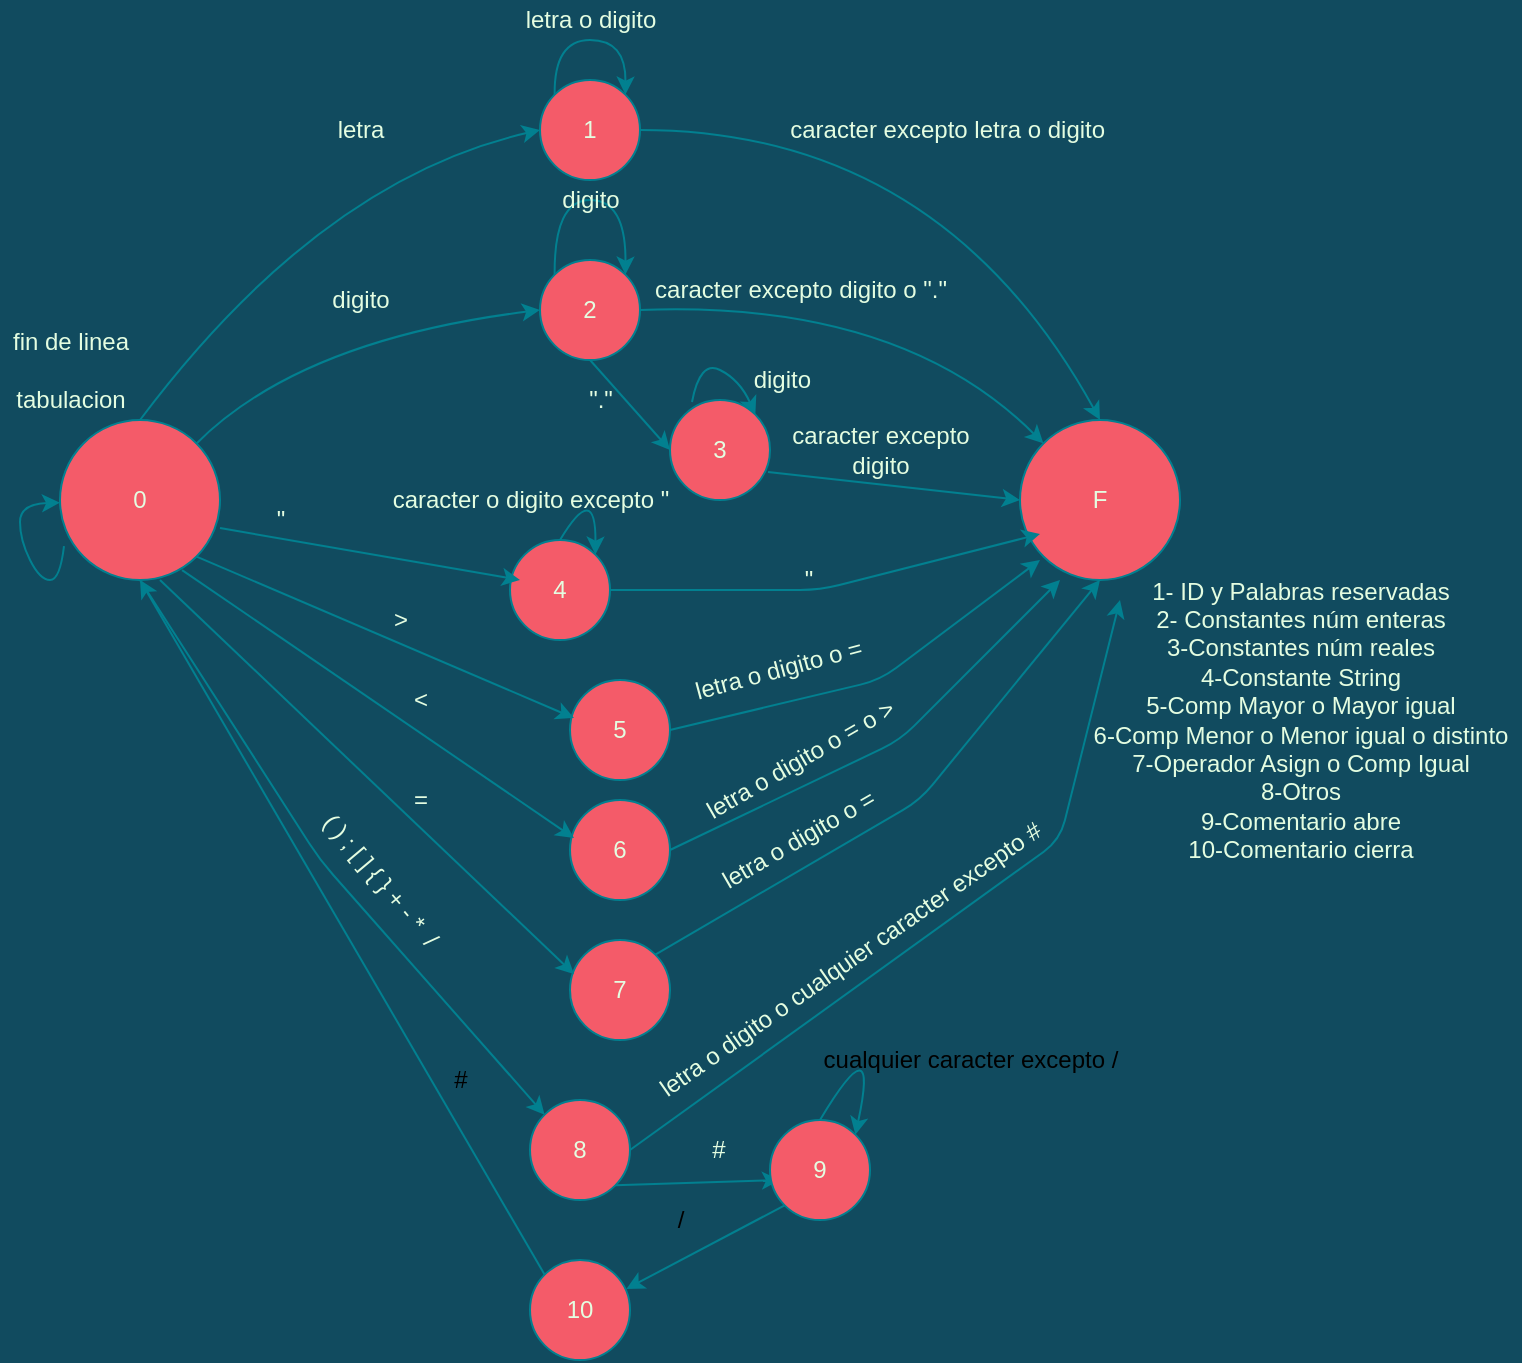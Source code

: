 <mxfile>
    <diagram id="QFU0UP-GyJwQOvjJOeYV" name="Página-1">
        <mxGraphModel dx="853" dy="557" grid="1" gridSize="10" guides="1" tooltips="1" connect="1" arrows="1" fold="1" page="1" pageScale="1" pageWidth="827" pageHeight="1169" background="#114B5F" math="0" shadow="0">
            <root>
                <mxCell id="0"/>
                <mxCell id="1" parent="0"/>
                <mxCell id="3" value="0" style="ellipse;whiteSpace=wrap;html=1;aspect=fixed;fillColor=#F45B69;strokeColor=#028090;fontColor=#E4FDE1;" parent="1" vertex="1">
                    <mxGeometry x="30" y="640" width="80" height="80" as="geometry"/>
                </mxCell>
                <mxCell id="4" value="1" style="ellipse;whiteSpace=wrap;html=1;aspect=fixed;fillColor=#F45B69;strokeColor=#028090;fontColor=#E4FDE1;" parent="1" vertex="1">
                    <mxGeometry x="270" y="470" width="50" height="50" as="geometry"/>
                </mxCell>
                <mxCell id="5" value="2" style="ellipse;whiteSpace=wrap;html=1;aspect=fixed;fillColor=#F45B69;strokeColor=#028090;fontColor=#E4FDE1;" parent="1" vertex="1">
                    <mxGeometry x="270" y="560" width="50" height="50" as="geometry"/>
                </mxCell>
                <mxCell id="6" value="3" style="ellipse;whiteSpace=wrap;html=1;aspect=fixed;fillColor=#F45B69;strokeColor=#028090;fontColor=#E4FDE1;" parent="1" vertex="1">
                    <mxGeometry x="335" y="630" width="50" height="50" as="geometry"/>
                </mxCell>
                <mxCell id="7" value="4" style="ellipse;whiteSpace=wrap;html=1;aspect=fixed;fillColor=#F45B69;strokeColor=#028090;fontColor=#E4FDE1;" parent="1" vertex="1">
                    <mxGeometry x="255" y="700" width="50" height="50" as="geometry"/>
                </mxCell>
                <mxCell id="12" value="" style="endArrow=classic;html=1;exitX=0.5;exitY=1;exitDx=0;exitDy=0;entryX=0;entryY=0.5;entryDx=0;entryDy=0;strokeColor=#028090;labelBackgroundColor=#114B5F;fontColor=#E4FDE1;" parent="1" source="5" target="6" edge="1">
                    <mxGeometry width="50" height="50" relative="1" as="geometry">
                        <mxPoint x="108.284" y="661.716" as="sourcePoint"/>
                        <mxPoint x="280" y="595" as="targetPoint"/>
                    </mxGeometry>
                </mxCell>
                <mxCell id="15" value="" style="curved=1;endArrow=classic;html=1;exitX=0;exitY=0;exitDx=0;exitDy=0;entryX=1;entryY=0;entryDx=0;entryDy=0;strokeColor=#028090;labelBackgroundColor=#114B5F;fontColor=#E4FDE1;" parent="1" source="4" target="4" edge="1">
                    <mxGeometry width="50" height="50" relative="1" as="geometry">
                        <mxPoint x="390" y="730" as="sourcePoint"/>
                        <mxPoint x="440" y="680" as="targetPoint"/>
                        <Array as="points">
                            <mxPoint x="277" y="450"/>
                            <mxPoint x="313" y="450"/>
                        </Array>
                    </mxGeometry>
                </mxCell>
                <mxCell id="24" value="" style="curved=1;endArrow=classic;html=1;exitX=0;exitY=0;exitDx=0;exitDy=0;entryX=1;entryY=0;entryDx=0;entryDy=0;strokeColor=#028090;labelBackgroundColor=#114B5F;fontColor=#E4FDE1;" parent="1" source="5" target="5" edge="1">
                    <mxGeometry width="50" height="50" relative="1" as="geometry">
                        <mxPoint x="270" y="560" as="sourcePoint"/>
                        <mxPoint x="305.355" y="560" as="targetPoint"/>
                        <Array as="points">
                            <mxPoint x="277" y="530"/>
                            <mxPoint x="313" y="530"/>
                        </Array>
                    </mxGeometry>
                </mxCell>
                <mxCell id="25" value="letra o digito" style="text;html=1;align=center;verticalAlign=middle;resizable=0;points=[];autosize=1;strokeColor=none;fontColor=#E4FDE1;" parent="1" vertex="1">
                    <mxGeometry x="255" y="430" width="80" height="20" as="geometry"/>
                </mxCell>
                <mxCell id="26" value="digito" style="text;html=1;align=center;verticalAlign=middle;resizable=0;points=[];autosize=1;strokeColor=none;fontColor=#E4FDE1;" parent="1" vertex="1">
                    <mxGeometry x="275" y="520" width="40" height="20" as="geometry"/>
                </mxCell>
                <mxCell id="27" value="letra" style="text;html=1;align=center;verticalAlign=middle;resizable=0;points=[];autosize=1;strokeColor=none;fontColor=#E4FDE1;" parent="1" vertex="1">
                    <mxGeometry x="160" y="485" width="40" height="20" as="geometry"/>
                </mxCell>
                <mxCell id="28" value="digito" style="text;html=1;align=center;verticalAlign=middle;resizable=0;points=[];autosize=1;strokeColor=none;fontColor=#E4FDE1;" parent="1" vertex="1">
                    <mxGeometry x="160" y="570" width="40" height="20" as="geometry"/>
                </mxCell>
                <mxCell id="44" value="F" style="ellipse;whiteSpace=wrap;html=1;aspect=fixed;fillColor=#F45B69;strokeColor=#028090;fontColor=#E4FDE1;" parent="1" vertex="1">
                    <mxGeometry x="510" y="640" width="80" height="80" as="geometry"/>
                </mxCell>
                <mxCell id="48" value="" style="curved=1;endArrow=classic;html=1;exitX=1;exitY=0.5;exitDx=0;exitDy=0;entryX=0.5;entryY=0;entryDx=0;entryDy=0;strokeColor=#028090;labelBackgroundColor=#114B5F;fontColor=#E4FDE1;" parent="1" source="4" target="44" edge="1">
                    <mxGeometry width="50" height="50" relative="1" as="geometry">
                        <mxPoint x="340" y="500" as="sourcePoint"/>
                        <mxPoint x="580" y="650" as="targetPoint"/>
                        <Array as="points">
                            <mxPoint x="470" y="495"/>
                        </Array>
                    </mxGeometry>
                </mxCell>
                <mxCell id="49" value="caracter excepto letra o digito&amp;nbsp;&lt;br&gt;" style="text;html=1;align=center;verticalAlign=middle;resizable=0;points=[];autosize=1;strokeColor=none;fontColor=#E4FDE1;" parent="1" vertex="1">
                    <mxGeometry x="385" y="485" width="180" height="20" as="geometry"/>
                </mxCell>
                <mxCell id="50" value="" style="curved=1;endArrow=classic;html=1;exitX=0.5;exitY=0;exitDx=0;exitDy=0;entryX=0;entryY=0.5;entryDx=0;entryDy=0;strokeColor=#028090;labelBackgroundColor=#114B5F;fontColor=#E4FDE1;" parent="1" source="3" target="4" edge="1">
                    <mxGeometry width="50" height="50" relative="1" as="geometry">
                        <mxPoint x="330" y="505" as="sourcePoint"/>
                        <mxPoint x="590" y="660" as="targetPoint"/>
                        <Array as="points">
                            <mxPoint x="160" y="520"/>
                        </Array>
                    </mxGeometry>
                </mxCell>
                <mxCell id="51" value="" style="curved=1;endArrow=classic;html=1;exitX=1;exitY=0.5;exitDx=0;exitDy=0;entryX=0;entryY=0;entryDx=0;entryDy=0;strokeColor=#028090;labelBackgroundColor=#114B5F;fontColor=#E4FDE1;" parent="1" source="5" target="44" edge="1">
                    <mxGeometry width="50" height="50" relative="1" as="geometry">
                        <mxPoint x="330" y="505" as="sourcePoint"/>
                        <mxPoint x="560" y="650" as="targetPoint"/>
                        <Array as="points">
                            <mxPoint x="450" y="580"/>
                        </Array>
                    </mxGeometry>
                </mxCell>
                <mxCell id="52" value="caracter excepto digito o &quot;.&quot;" style="text;html=1;align=center;verticalAlign=middle;resizable=0;points=[];autosize=1;strokeColor=none;fontColor=#E4FDE1;" parent="1" vertex="1">
                    <mxGeometry x="320" y="565" width="160" height="20" as="geometry"/>
                </mxCell>
                <mxCell id="53" value="" style="curved=1;endArrow=classic;html=1;exitX=1;exitY=0;exitDx=0;exitDy=0;entryX=0;entryY=0.5;entryDx=0;entryDy=0;strokeColor=#028090;labelBackgroundColor=#114B5F;fontColor=#E4FDE1;" parent="1" source="3" target="5" edge="1">
                    <mxGeometry width="50" height="50" relative="1" as="geometry">
                        <mxPoint x="330" y="595" as="sourcePoint"/>
                        <mxPoint x="531.716" y="661.716" as="targetPoint"/>
                        <Array as="points">
                            <mxPoint x="150" y="600"/>
                        </Array>
                    </mxGeometry>
                </mxCell>
                <mxCell id="58" value="&quot;.&quot;" style="text;html=1;align=center;verticalAlign=middle;resizable=0;points=[];autosize=1;strokeColor=none;fontColor=#E4FDE1;" parent="1" vertex="1">
                    <mxGeometry x="285" y="620" width="30" height="20" as="geometry"/>
                </mxCell>
                <mxCell id="61" value="&amp;nbsp;digito" style="text;html=1;align=center;verticalAlign=middle;resizable=0;points=[];autosize=1;strokeColor=none;fontColor=#E4FDE1;" parent="1" vertex="1">
                    <mxGeometry x="364" y="610" width="50" height="20" as="geometry"/>
                </mxCell>
                <mxCell id="63" value="" style="curved=1;endArrow=classic;html=1;exitX=0.5;exitY=0;exitDx=0;exitDy=0;entryX=1;entryY=0;entryDx=0;entryDy=0;strokeColor=#028090;labelBackgroundColor=#114B5F;fontColor=#E4FDE1;" parent="1" source="7" target="7" edge="1">
                    <mxGeometry width="50" height="50" relative="1" as="geometry">
                        <mxPoint x="405" y="620" as="sourcePoint"/>
                        <mxPoint x="455" y="570" as="targetPoint"/>
                        <Array as="points">
                            <mxPoint x="298" y="670"/>
                        </Array>
                    </mxGeometry>
                </mxCell>
                <mxCell id="64" value="caracter o digito excepto &quot;" style="text;html=1;align=center;verticalAlign=middle;resizable=0;points=[];autosize=1;strokeColor=none;fontColor=#E4FDE1;" parent="1" vertex="1">
                    <mxGeometry x="190" y="670" width="150" height="20" as="geometry"/>
                </mxCell>
                <mxCell id="65" value="( ) ; [ ] { } + - *&amp;nbsp; /" style="text;html=1;align=center;verticalAlign=middle;resizable=0;points=[];autosize=1;strokeColor=none;fontColor=#E4FDE1;rotation=50;" parent="1" vertex="1">
                    <mxGeometry x="140" y="860" width="100" height="20" as="geometry"/>
                </mxCell>
                <mxCell id="66" value="fin de linea&lt;br&gt;&lt;br&gt;tabulacion" style="text;html=1;align=center;verticalAlign=middle;resizable=0;points=[];autosize=1;strokeColor=none;fontColor=#E4FDE1;" parent="1" vertex="1">
                    <mxGeometry y="590" width="70" height="50" as="geometry"/>
                </mxCell>
                <mxCell id="TTyH1HmlyQCVDBMM2mBQ-66" value="" style="curved=1;endArrow=classic;html=1;exitX=0.22;exitY=0.02;exitDx=0;exitDy=0;entryX=1;entryY=0;entryDx=0;entryDy=0;strokeColor=#028090;labelBackgroundColor=#114B5F;fontColor=#E4FDE1;exitPerimeter=0;" parent="1" source="6" target="6" edge="1">
                    <mxGeometry width="50" height="50" relative="1" as="geometry">
                        <mxPoint x="287.322" y="577.322" as="sourcePoint"/>
                        <mxPoint x="322.678" y="577.322" as="targetPoint"/>
                        <Array as="points">
                            <mxPoint x="350" y="610"/>
                            <mxPoint x="370" y="620"/>
                        </Array>
                    </mxGeometry>
                </mxCell>
                <mxCell id="TTyH1HmlyQCVDBMM2mBQ-69" value="" style="endArrow=classic;html=1;fontColor=#E4FDE1;strokeColor=#028090;fillColor=#F45B69;exitX=0.98;exitY=0.72;exitDx=0;exitDy=0;exitPerimeter=0;entryX=0;entryY=0.5;entryDx=0;entryDy=0;" parent="1" source="6" target="44" edge="1">
                    <mxGeometry width="50" height="50" relative="1" as="geometry">
                        <mxPoint x="390" y="720" as="sourcePoint"/>
                        <mxPoint x="440" y="670" as="targetPoint"/>
                    </mxGeometry>
                </mxCell>
                <mxCell id="TTyH1HmlyQCVDBMM2mBQ-71" value="&amp;nbsp;caracter excepto&amp;nbsp;&lt;br&gt;digito" style="text;html=1;align=center;verticalAlign=middle;resizable=0;points=[];autosize=1;strokeColor=none;fontColor=#E4FDE1;" parent="1" vertex="1">
                    <mxGeometry x="385" y="640" width="110" height="30" as="geometry"/>
                </mxCell>
                <mxCell id="TTyH1HmlyQCVDBMM2mBQ-73" value="" style="endArrow=classic;html=1;fontColor=#E4FDE1;strokeColor=#028090;fillColor=#F45B69;exitX=1;exitY=0.675;exitDx=0;exitDy=0;exitPerimeter=0;" parent="1" source="3" edge="1">
                    <mxGeometry width="50" height="50" relative="1" as="geometry">
                        <mxPoint x="390" y="720" as="sourcePoint"/>
                        <mxPoint x="260" y="720" as="targetPoint"/>
                    </mxGeometry>
                </mxCell>
                <mxCell id="TTyH1HmlyQCVDBMM2mBQ-74" value="&quot;" style="text;html=1;align=center;verticalAlign=middle;resizable=0;points=[];autosize=1;strokeColor=none;fontColor=#E4FDE1;" parent="1" vertex="1">
                    <mxGeometry x="130" y="680" width="20" height="20" as="geometry"/>
                </mxCell>
                <mxCell id="TTyH1HmlyQCVDBMM2mBQ-75" value="" style="endArrow=classic;html=1;fontColor=#E4FDE1;strokeColor=#028090;fillColor=#F45B69;exitX=1;exitY=0.5;exitDx=0;exitDy=0;" parent="1" source="7" edge="1">
                    <mxGeometry width="50" height="50" relative="1" as="geometry">
                        <mxPoint x="390" y="920" as="sourcePoint"/>
                        <mxPoint x="520" y="697" as="targetPoint"/>
                        <Array as="points">
                            <mxPoint x="410" y="725"/>
                        </Array>
                    </mxGeometry>
                </mxCell>
                <mxCell id="TTyH1HmlyQCVDBMM2mBQ-76" value="&quot;" style="text;html=1;align=center;verticalAlign=middle;resizable=0;points=[];autosize=1;strokeColor=none;fontColor=#E4FDE1;" parent="1" vertex="1">
                    <mxGeometry x="394" y="710" width="20" height="20" as="geometry"/>
                </mxCell>
                <mxCell id="TTyH1HmlyQCVDBMM2mBQ-77" value="8" style="ellipse;whiteSpace=wrap;html=1;aspect=fixed;fillColor=#F45B69;strokeColor=#028090;fontColor=#E4FDE1;" parent="1" vertex="1">
                    <mxGeometry x="265" y="980" width="50" height="50" as="geometry"/>
                </mxCell>
                <mxCell id="TTyH1HmlyQCVDBMM2mBQ-78" value="1- ID y Palabras reservadas&lt;br&gt;2- Constantes núm enteras&lt;br&gt;3-Constantes núm reales&lt;br&gt;4-Constante String&lt;br&gt;5-Comp Mayor o Mayor igual&lt;br&gt;6-Comp Menor o Menor igual o distinto&lt;br&gt;7-Operador Asign o Comp Igual&lt;br&gt;8-Otros&lt;br&gt;9-Comentario abre&lt;br&gt;10-Comentario cierra" style="text;html=1;align=center;verticalAlign=middle;resizable=0;points=[];autosize=1;strokeColor=none;fontColor=#E4FDE1;" parent="1" vertex="1">
                    <mxGeometry x="540" y="720" width="220" height="140" as="geometry"/>
                </mxCell>
                <mxCell id="hIyj2-_jxFQF1N7yce7v-73" value="5" style="ellipse;whiteSpace=wrap;html=1;aspect=fixed;fillColor=#F45B69;strokeColor=#028090;fontColor=#E4FDE1;" parent="1" vertex="1">
                    <mxGeometry x="285" y="770" width="50" height="50" as="geometry"/>
                </mxCell>
                <mxCell id="hIyj2-_jxFQF1N7yce7v-74" value="" style="endArrow=classic;html=1;fontColor=#E4FDE1;strokeColor=#028090;fillColor=#F45B69;exitX=1;exitY=1;exitDx=0;exitDy=0;entryX=0.04;entryY=0.38;entryDx=0;entryDy=0;entryPerimeter=0;" parent="1" source="3" target="hIyj2-_jxFQF1N7yce7v-73" edge="1">
                    <mxGeometry width="50" height="50" relative="1" as="geometry">
                        <mxPoint x="120" y="704" as="sourcePoint"/>
                        <mxPoint x="270" y="730" as="targetPoint"/>
                    </mxGeometry>
                </mxCell>
                <mxCell id="hIyj2-_jxFQF1N7yce7v-75" value="6" style="ellipse;whiteSpace=wrap;html=1;aspect=fixed;fillColor=#F45B69;strokeColor=#028090;fontColor=#E4FDE1;" parent="1" vertex="1">
                    <mxGeometry x="285" y="830" width="50" height="50" as="geometry"/>
                </mxCell>
                <mxCell id="hIyj2-_jxFQF1N7yce7v-76" value="7" style="ellipse;whiteSpace=wrap;html=1;aspect=fixed;fillColor=#F45B69;strokeColor=#028090;fontColor=#E4FDE1;" parent="1" vertex="1">
                    <mxGeometry x="285" y="900" width="50" height="50" as="geometry"/>
                </mxCell>
                <mxCell id="hIyj2-_jxFQF1N7yce7v-77" value="" style="endArrow=classic;html=1;fontColor=#E4FDE1;strokeColor=#028090;fillColor=#F45B69;exitX=0.763;exitY=0.938;exitDx=0;exitDy=0;entryX=0.04;entryY=0.38;entryDx=0;entryDy=0;entryPerimeter=0;exitPerimeter=0;" parent="1" source="3" target="hIyj2-_jxFQF1N7yce7v-75" edge="1">
                    <mxGeometry width="50" height="50" relative="1" as="geometry">
                        <mxPoint x="108.284" y="718.284" as="sourcePoint"/>
                        <mxPoint x="297" y="799" as="targetPoint"/>
                    </mxGeometry>
                </mxCell>
                <mxCell id="hIyj2-_jxFQF1N7yce7v-78" value="" style="endArrow=classic;html=1;fontColor=#E4FDE1;strokeColor=#028090;fillColor=#F45B69;exitX=0.625;exitY=1;exitDx=0;exitDy=0;entryX=0.04;entryY=0.34;entryDx=0;entryDy=0;entryPerimeter=0;exitPerimeter=0;" parent="1" source="3" target="hIyj2-_jxFQF1N7yce7v-76" edge="1">
                    <mxGeometry width="50" height="50" relative="1" as="geometry">
                        <mxPoint x="118.284" y="728.284" as="sourcePoint"/>
                        <mxPoint x="307" y="809" as="targetPoint"/>
                    </mxGeometry>
                </mxCell>
                <mxCell id="hIyj2-_jxFQF1N7yce7v-80" value="" style="endArrow=classic;html=1;fontColor=#E4FDE1;strokeColor=#028090;fillColor=#F45B69;exitX=1;exitY=0.5;exitDx=0;exitDy=0;" parent="1" source="hIyj2-_jxFQF1N7yce7v-73" edge="1">
                    <mxGeometry width="50" height="50" relative="1" as="geometry">
                        <mxPoint x="128.284" y="738.284" as="sourcePoint"/>
                        <mxPoint x="520" y="710" as="targetPoint"/>
                        <Array as="points">
                            <mxPoint x="440" y="770"/>
                        </Array>
                    </mxGeometry>
                </mxCell>
                <mxCell id="hIyj2-_jxFQF1N7yce7v-81" value="" style="endArrow=classic;html=1;fontColor=#E4FDE1;strokeColor=#028090;fillColor=#F45B69;exitX=1;exitY=0.5;exitDx=0;exitDy=0;" parent="1" source="hIyj2-_jxFQF1N7yce7v-75" edge="1">
                    <mxGeometry width="50" height="50" relative="1" as="geometry">
                        <mxPoint x="345" y="805" as="sourcePoint"/>
                        <mxPoint x="530" y="720" as="targetPoint"/>
                        <Array as="points">
                            <mxPoint x="450" y="800"/>
                        </Array>
                    </mxGeometry>
                </mxCell>
                <mxCell id="hIyj2-_jxFQF1N7yce7v-82" value="" style="endArrow=classic;html=1;fontColor=#E4FDE1;strokeColor=#028090;fillColor=#F45B69;entryX=0.5;entryY=1;entryDx=0;entryDy=0;exitX=1;exitY=0;exitDx=0;exitDy=0;" parent="1" source="hIyj2-_jxFQF1N7yce7v-76" target="44" edge="1">
                    <mxGeometry width="50" height="50" relative="1" as="geometry">
                        <mxPoint x="340" y="910" as="sourcePoint"/>
                        <mxPoint x="540" y="730" as="targetPoint"/>
                        <Array as="points">
                            <mxPoint x="460" y="830"/>
                        </Array>
                    </mxGeometry>
                </mxCell>
                <mxCell id="hIyj2-_jxFQF1N7yce7v-83" value="&amp;gt;" style="text;html=1;align=center;verticalAlign=middle;resizable=0;points=[];autosize=1;strokeColor=none;fontColor=#E4FDE1;" parent="1" vertex="1">
                    <mxGeometry x="190" y="730" width="20" height="20" as="geometry"/>
                </mxCell>
                <mxCell id="hIyj2-_jxFQF1N7yce7v-84" value="&amp;lt;" style="text;html=1;align=center;verticalAlign=middle;resizable=0;points=[];autosize=1;strokeColor=none;fontColor=#E4FDE1;" parent="1" vertex="1">
                    <mxGeometry x="200" y="770" width="20" height="20" as="geometry"/>
                </mxCell>
                <mxCell id="hIyj2-_jxFQF1N7yce7v-85" value="=" style="text;html=1;align=center;verticalAlign=middle;resizable=0;points=[];autosize=1;strokeColor=none;fontColor=#E4FDE1;" parent="1" vertex="1">
                    <mxGeometry x="200" y="820" width="20" height="20" as="geometry"/>
                </mxCell>
                <mxCell id="hIyj2-_jxFQF1N7yce7v-86" value="letra o digito o =" style="text;html=1;align=center;verticalAlign=middle;resizable=0;points=[];autosize=1;strokeColor=none;fontColor=#E4FDE1;rotation=-15;" parent="1" vertex="1">
                    <mxGeometry x="339" y="755" width="100" height="20" as="geometry"/>
                </mxCell>
                <mxCell id="hIyj2-_jxFQF1N7yce7v-87" value="letra o digito o = o &amp;gt;" style="text;html=1;align=center;verticalAlign=middle;resizable=0;points=[];autosize=1;strokeColor=none;fontColor=#E4FDE1;rotation=-30;" parent="1" vertex="1">
                    <mxGeometry x="340" y="800" width="120" height="20" as="geometry"/>
                </mxCell>
                <mxCell id="hIyj2-_jxFQF1N7yce7v-88" value="letra o digito o =&lt;br&gt;" style="text;html=1;align=center;verticalAlign=middle;resizable=0;points=[];autosize=1;strokeColor=none;fontColor=#E4FDE1;rotation=-30;" parent="1" vertex="1">
                    <mxGeometry x="349" y="840" width="100" height="20" as="geometry"/>
                </mxCell>
                <mxCell id="hIyj2-_jxFQF1N7yce7v-89" value="" style="endArrow=classic;html=1;fontColor=#E4FDE1;strokeColor=#028090;fillColor=#F45B69;exitX=0.5;exitY=1;exitDx=0;exitDy=0;entryX=0;entryY=0;entryDx=0;entryDy=0;" parent="1" source="3" target="TTyH1HmlyQCVDBMM2mBQ-77" edge="1">
                    <mxGeometry width="50" height="50" relative="1" as="geometry">
                        <mxPoint x="90" y="730" as="sourcePoint"/>
                        <mxPoint x="297" y="927" as="targetPoint"/>
                        <Array as="points">
                            <mxPoint x="160" y="860"/>
                        </Array>
                    </mxGeometry>
                </mxCell>
                <mxCell id="hIyj2-_jxFQF1N7yce7v-90" value="" style="curved=1;endArrow=classic;html=1;exitX=0.025;exitY=0.788;exitDx=0;exitDy=0;strokeColor=#028090;labelBackgroundColor=#114B5F;fontColor=#E4FDE1;exitPerimeter=0;" parent="1" source="3" target="3" edge="1">
                    <mxGeometry width="50" height="50" relative="1" as="geometry">
                        <mxPoint x="290" y="710" as="sourcePoint"/>
                        <mxPoint x="307.678" y="717.322" as="targetPoint"/>
                        <Array as="points">
                            <mxPoint x="30" y="720"/>
                            <mxPoint x="20" y="720"/>
                            <mxPoint x="10" y="700"/>
                            <mxPoint x="10" y="682"/>
                        </Array>
                    </mxGeometry>
                </mxCell>
                <mxCell id="hIyj2-_jxFQF1N7yce7v-92" value="" style="endArrow=classic;html=1;fontColor=#E4FDE1;strokeColor=#028090;fillColor=#F45B69;entryX=0.5;entryY=1;entryDx=0;entryDy=0;exitX=1;exitY=0.5;exitDx=0;exitDy=0;" parent="1" source="TTyH1HmlyQCVDBMM2mBQ-77" edge="1">
                    <mxGeometry width="50" height="50" relative="1" as="geometry">
                        <mxPoint x="337.678" y="917.322" as="sourcePoint"/>
                        <mxPoint x="560" y="730" as="targetPoint"/>
                        <Array as="points">
                            <mxPoint x="530" y="850"/>
                        </Array>
                    </mxGeometry>
                </mxCell>
                <mxCell id="hIyj2-_jxFQF1N7yce7v-94" value="letra o digito o cualquier caracter excepto #" style="text;html=1;align=center;verticalAlign=middle;resizable=0;points=[];autosize=1;strokeColor=none;fontColor=#E4FDE1;rotation=-35;" parent="1" vertex="1">
                    <mxGeometry x="305" y="900" width="240" height="20" as="geometry"/>
                </mxCell>
                <mxCell id="hIyj2-_jxFQF1N7yce7v-95" value="" style="endArrow=classic;html=1;fontColor=#E4FDE1;strokeColor=#028090;fillColor=#F45B69;exitX=1;exitY=1;exitDx=0;exitDy=0;" parent="1" source="TTyH1HmlyQCVDBMM2mBQ-77" edge="1">
                    <mxGeometry width="50" height="50" relative="1" as="geometry">
                        <mxPoint x="394" y="676" as="sourcePoint"/>
                        <mxPoint x="390" y="1020" as="targetPoint"/>
                    </mxGeometry>
                </mxCell>
                <mxCell id="hIyj2-_jxFQF1N7yce7v-96" value="9" style="ellipse;whiteSpace=wrap;html=1;aspect=fixed;fillColor=#F45B69;strokeColor=#028090;fontColor=#E4FDE1;" parent="1" vertex="1">
                    <mxGeometry x="385" y="990" width="50" height="50" as="geometry"/>
                </mxCell>
                <mxCell id="hIyj2-_jxFQF1N7yce7v-97" value="#" style="text;html=1;align=center;verticalAlign=middle;resizable=0;points=[];autosize=1;strokeColor=none;fontColor=#E4FDE1;" parent="1" vertex="1">
                    <mxGeometry x="349" y="995" width="20" height="20" as="geometry"/>
                </mxCell>
                <mxCell id="67" value="10" style="ellipse;whiteSpace=wrap;html=1;aspect=fixed;fillColor=#F45B69;strokeColor=#028090;fontColor=#E4FDE1;" vertex="1" parent="1">
                    <mxGeometry x="265" y="1060" width="50" height="50" as="geometry"/>
                </mxCell>
                <mxCell id="68" value="" style="endArrow=classic;html=1;fontColor=#E4FDE1;strokeColor=#028090;fillColor=#F45B69;entryX=0.964;entryY=0.289;entryDx=0;entryDy=0;entryPerimeter=0;exitX=0;exitY=1;exitDx=0;exitDy=0;" edge="1" parent="1" source="hIyj2-_jxFQF1N7yce7v-96" target="67">
                    <mxGeometry width="50" height="50" relative="1" as="geometry">
                        <mxPoint x="360" y="1050" as="sourcePoint"/>
                        <mxPoint x="400" y="1030" as="targetPoint"/>
                    </mxGeometry>
                </mxCell>
                <mxCell id="69" value="cualquier caracter excepto /" style="text;html=1;align=center;verticalAlign=middle;resizable=0;points=[];autosize=1;strokeColor=none;" vertex="1" parent="1">
                    <mxGeometry x="405" y="950" width="160" height="20" as="geometry"/>
                </mxCell>
                <mxCell id="70" value="/" style="text;html=1;align=center;verticalAlign=middle;resizable=0;points=[];autosize=1;strokeColor=none;" vertex="1" parent="1">
                    <mxGeometry x="330" y="1030" width="20" height="20" as="geometry"/>
                </mxCell>
                <mxCell id="71" value="" style="endArrow=classic;html=1;fontColor=#E4FDE1;strokeColor=#028090;fillColor=#F45B69;exitX=0;exitY=0;exitDx=0;exitDy=0;entryX=0.5;entryY=1;entryDx=0;entryDy=0;" edge="1" parent="1" source="67" target="3">
                    <mxGeometry width="50" height="50" relative="1" as="geometry">
                        <mxPoint x="402.322" y="1042.678" as="sourcePoint"/>
                        <mxPoint x="90" y="810" as="targetPoint"/>
                    </mxGeometry>
                </mxCell>
                <mxCell id="72" value="#" style="text;html=1;align=center;verticalAlign=middle;resizable=0;points=[];autosize=1;strokeColor=none;" vertex="1" parent="1">
                    <mxGeometry x="220" y="960" width="20" height="20" as="geometry"/>
                </mxCell>
                <mxCell id="73" value="" style="curved=1;endArrow=classic;html=1;exitX=0.5;exitY=0;exitDx=0;exitDy=0;entryX=1;entryY=0;entryDx=0;entryDy=0;strokeColor=#028090;labelBackgroundColor=#114B5F;fontColor=#E4FDE1;" edge="1" parent="1" source="hIyj2-_jxFQF1N7yce7v-96" target="hIyj2-_jxFQF1N7yce7v-96">
                    <mxGeometry width="50" height="50" relative="1" as="geometry">
                        <mxPoint x="290" y="710" as="sourcePoint"/>
                        <mxPoint x="307.678" y="717.322" as="targetPoint"/>
                        <Array as="points">
                            <mxPoint x="440" y="940"/>
                        </Array>
                    </mxGeometry>
                </mxCell>
            </root>
        </mxGraphModel>
    </diagram>
</mxfile>